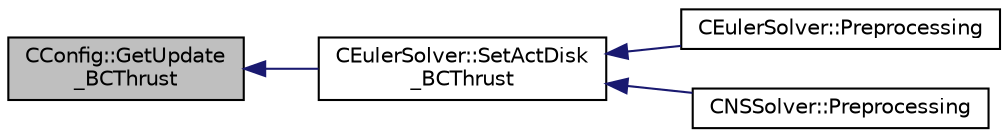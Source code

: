 digraph "CConfig::GetUpdate_BCThrust"
{
  edge [fontname="Helvetica",fontsize="10",labelfontname="Helvetica",labelfontsize="10"];
  node [fontname="Helvetica",fontsize="10",shape=record];
  rankdir="LR";
  Node13264 [label="CConfig::GetUpdate\l_BCThrust",height=0.2,width=0.4,color="black", fillcolor="grey75", style="filled", fontcolor="black"];
  Node13264 -> Node13265 [dir="back",color="midnightblue",fontsize="10",style="solid",fontname="Helvetica"];
  Node13265 [label="CEulerSolver::SetActDisk\l_BCThrust",height=0.2,width=0.4,color="black", fillcolor="white", style="filled",URL="$class_c_euler_solver.html#a147d5ae75cf7de115e4be2c23ba95f6d",tooltip="Update the AoA and freestream velocity at the farfield. "];
  Node13265 -> Node13266 [dir="back",color="midnightblue",fontsize="10",style="solid",fontname="Helvetica"];
  Node13266 [label="CEulerSolver::Preprocessing",height=0.2,width=0.4,color="black", fillcolor="white", style="filled",URL="$class_c_euler_solver.html#a8b89e1bfce33284c2d8f5f00f82f3f3f",tooltip="Compute primitive variables and their gradients. "];
  Node13265 -> Node13267 [dir="back",color="midnightblue",fontsize="10",style="solid",fontname="Helvetica"];
  Node13267 [label="CNSSolver::Preprocessing",height=0.2,width=0.4,color="black", fillcolor="white", style="filled",URL="$class_c_n_s_solver.html#a028c83d18cf8520dff2f9628d8a04e4b",tooltip="Restart residual and compute gradients. "];
}
